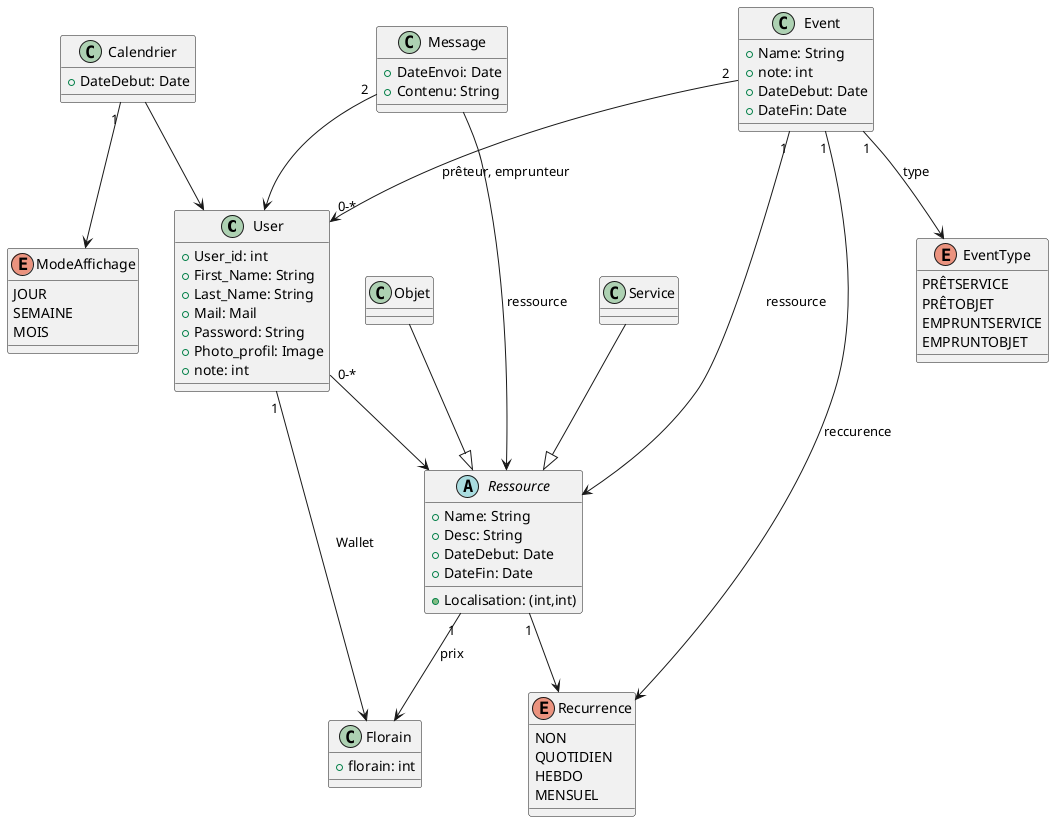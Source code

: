 @startuml
class User {
+User_id: int
+First_Name: String
+Last_Name: String
+Mail: Mail
+Password: String
+Photo_profil: Image
+note: int
}

class Florain {
+florain: int
}

class Calendrier {
+DateDebut: Date
}




class Event {
+Name: String
+note: int
+DateDebut: Date
+DateFin: Date
}

enum Recurrence {
NON
QUOTIDIEN
HEBDO
MENSUEL
}

enum EventType {
PRÊTSERVICE
PRÊTOBJET
EMPRUNTSERVICE
EMPRUNTOBJET
}


class Message {
+DateEnvoi: Date
+Contenu: String
}

abstract class Ressource {
+Name: String
+Desc: String
+DateDebut: Date
+DateFin: Date
+Localisation: (int,int)
}

class Service {
}

class Objet {}

enum ModeAffichage {
JOUR
SEMAINE
MOIS
}

Event "2" --> "0-*" User : prêteur, emprunteur
Event "1" --> Recurrence : reccurence
Event "1" --> EventType : type
Event "1" --> Ressource : ressource

Service --|> Ressource

Objet --|> Ressource

Ressource "1" --> Recurrence
Ressource "1" --> Florain : prix

Calendrier --> User
Calendrier "1" --> ModeAffichage

Message --> Ressource : ressource
Message "2" --> User

User "0-*" --> Ressource
User "1" --> Florain : Wallet




@enduml
